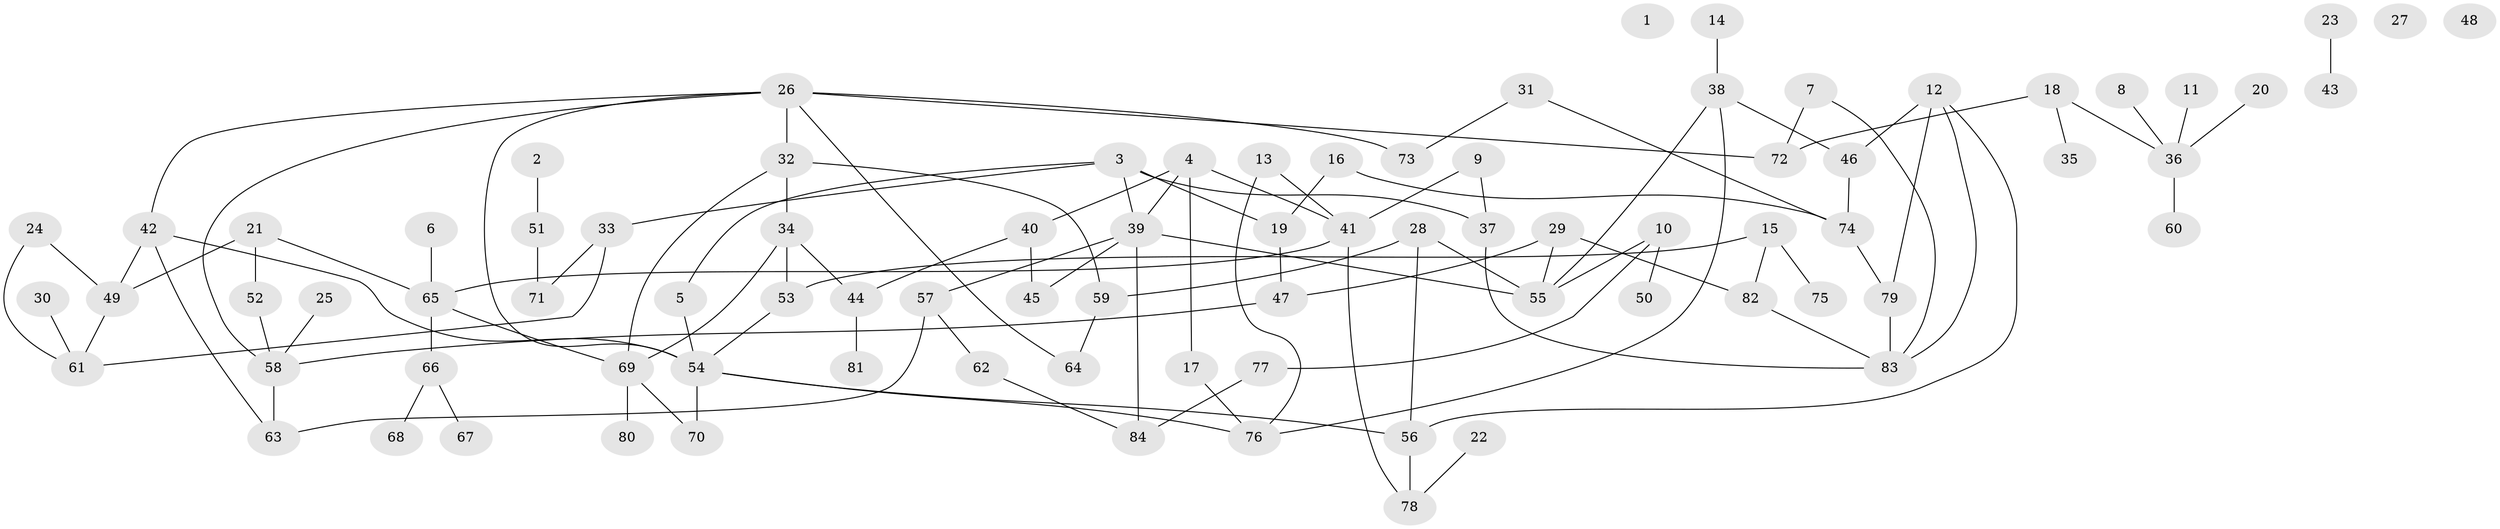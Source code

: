 // coarse degree distribution, {0: 0.06, 1: 0.26, 2: 0.24, 5: 0.1, 4: 0.12, 3: 0.16, 7: 0.02, 11: 0.02, 8: 0.02}
// Generated by graph-tools (version 1.1) at 2025/42/03/04/25 21:42:37]
// undirected, 84 vertices, 113 edges
graph export_dot {
graph [start="1"]
  node [color=gray90,style=filled];
  1;
  2;
  3;
  4;
  5;
  6;
  7;
  8;
  9;
  10;
  11;
  12;
  13;
  14;
  15;
  16;
  17;
  18;
  19;
  20;
  21;
  22;
  23;
  24;
  25;
  26;
  27;
  28;
  29;
  30;
  31;
  32;
  33;
  34;
  35;
  36;
  37;
  38;
  39;
  40;
  41;
  42;
  43;
  44;
  45;
  46;
  47;
  48;
  49;
  50;
  51;
  52;
  53;
  54;
  55;
  56;
  57;
  58;
  59;
  60;
  61;
  62;
  63;
  64;
  65;
  66;
  67;
  68;
  69;
  70;
  71;
  72;
  73;
  74;
  75;
  76;
  77;
  78;
  79;
  80;
  81;
  82;
  83;
  84;
  2 -- 51;
  3 -- 5;
  3 -- 19;
  3 -- 33;
  3 -- 37;
  3 -- 39;
  4 -- 17;
  4 -- 39;
  4 -- 40;
  4 -- 41;
  5 -- 54;
  6 -- 65;
  7 -- 72;
  7 -- 83;
  8 -- 36;
  9 -- 37;
  9 -- 41;
  10 -- 50;
  10 -- 55;
  10 -- 77;
  11 -- 36;
  12 -- 46;
  12 -- 56;
  12 -- 79;
  12 -- 83;
  13 -- 41;
  13 -- 76;
  14 -- 38;
  15 -- 53;
  15 -- 75;
  15 -- 82;
  16 -- 19;
  16 -- 74;
  17 -- 76;
  18 -- 35;
  18 -- 36;
  18 -- 72;
  19 -- 47;
  20 -- 36;
  21 -- 49;
  21 -- 52;
  21 -- 65;
  22 -- 78;
  23 -- 43;
  24 -- 49;
  24 -- 61;
  25 -- 58;
  26 -- 32;
  26 -- 42;
  26 -- 54;
  26 -- 58;
  26 -- 64;
  26 -- 72;
  26 -- 73;
  28 -- 55;
  28 -- 56;
  28 -- 59;
  29 -- 47;
  29 -- 55;
  29 -- 82;
  30 -- 61;
  31 -- 73;
  31 -- 74;
  32 -- 34;
  32 -- 59;
  32 -- 69;
  33 -- 61;
  33 -- 71;
  34 -- 44;
  34 -- 53;
  34 -- 69;
  36 -- 60;
  37 -- 83;
  38 -- 46;
  38 -- 55;
  38 -- 76;
  39 -- 45;
  39 -- 55;
  39 -- 57;
  39 -- 84;
  40 -- 44;
  40 -- 45;
  41 -- 65;
  41 -- 78;
  42 -- 49;
  42 -- 54;
  42 -- 63;
  44 -- 81;
  46 -- 74;
  47 -- 58;
  49 -- 61;
  51 -- 71;
  52 -- 58;
  53 -- 54;
  54 -- 56;
  54 -- 70;
  54 -- 76;
  56 -- 78;
  57 -- 62;
  57 -- 63;
  58 -- 63;
  59 -- 64;
  62 -- 84;
  65 -- 66;
  65 -- 69;
  66 -- 67;
  66 -- 68;
  69 -- 70;
  69 -- 80;
  74 -- 79;
  77 -- 84;
  79 -- 83;
  82 -- 83;
}
